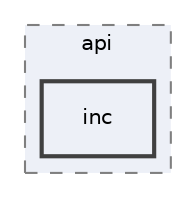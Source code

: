 digraph "osdk-core/api/inc"
{
 // INTERACTIVE_SVG=YES
 // LATEX_PDF_SIZE
  edge [fontname="Helvetica",fontsize="10",labelfontname="Helvetica",labelfontsize="10"];
  node [fontname="Helvetica",fontsize="10",shape=record];
  compound=true
  subgraph clusterdir_ef926edda2a887b065db034fc3005c14 {
    graph [ bgcolor="#edf0f7", pencolor="grey50", style="filled,dashed,", label="api", fontname="Helvetica", fontsize="10", URL="dir_ef926edda2a887b065db034fc3005c14.html"]
  dir_0fb058e33548cd6e720172c5f012eda8 [shape=box, label="inc", style="filled,bold,", fillcolor="#edf0f7", color="grey25", URL="dir_0fb058e33548cd6e720172c5f012eda8.html"];
  }
}
